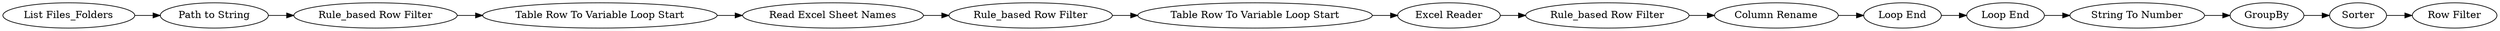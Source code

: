 digraph {
	6 -> 14
	4 -> 3
	7 -> 15
	1 -> 11
	2 -> 4
	3 -> 5
	8 -> 7
	12 -> 8
	5 -> 6
	21 -> 22
	11 -> 12
	9 -> 1
	15 -> 21
	14 -> 9
	22 -> 23
	5 [label="Table Row To Variable Loop Start"]
	1 [label="Excel Reader"]
	7 [label="Loop End"]
	22 [label=Sorter]
	9 [label="Table Row To Variable Loop Start"]
	11 [label="Rule_based Row Filter"]
	4 [label="Path to String"]
	21 [label=GroupBy]
	23 [label="Row Filter"]
	6 [label="Read Excel Sheet Names"]
	15 [label="String To Number"]
	8 [label="Loop End"]
	14 [label="Rule_based Row Filter"]
	3 [label="Rule_based Row Filter"]
	2 [label="List Files_Folders"]
	12 [label="Column Rename"]
	rankdir=LR
}
